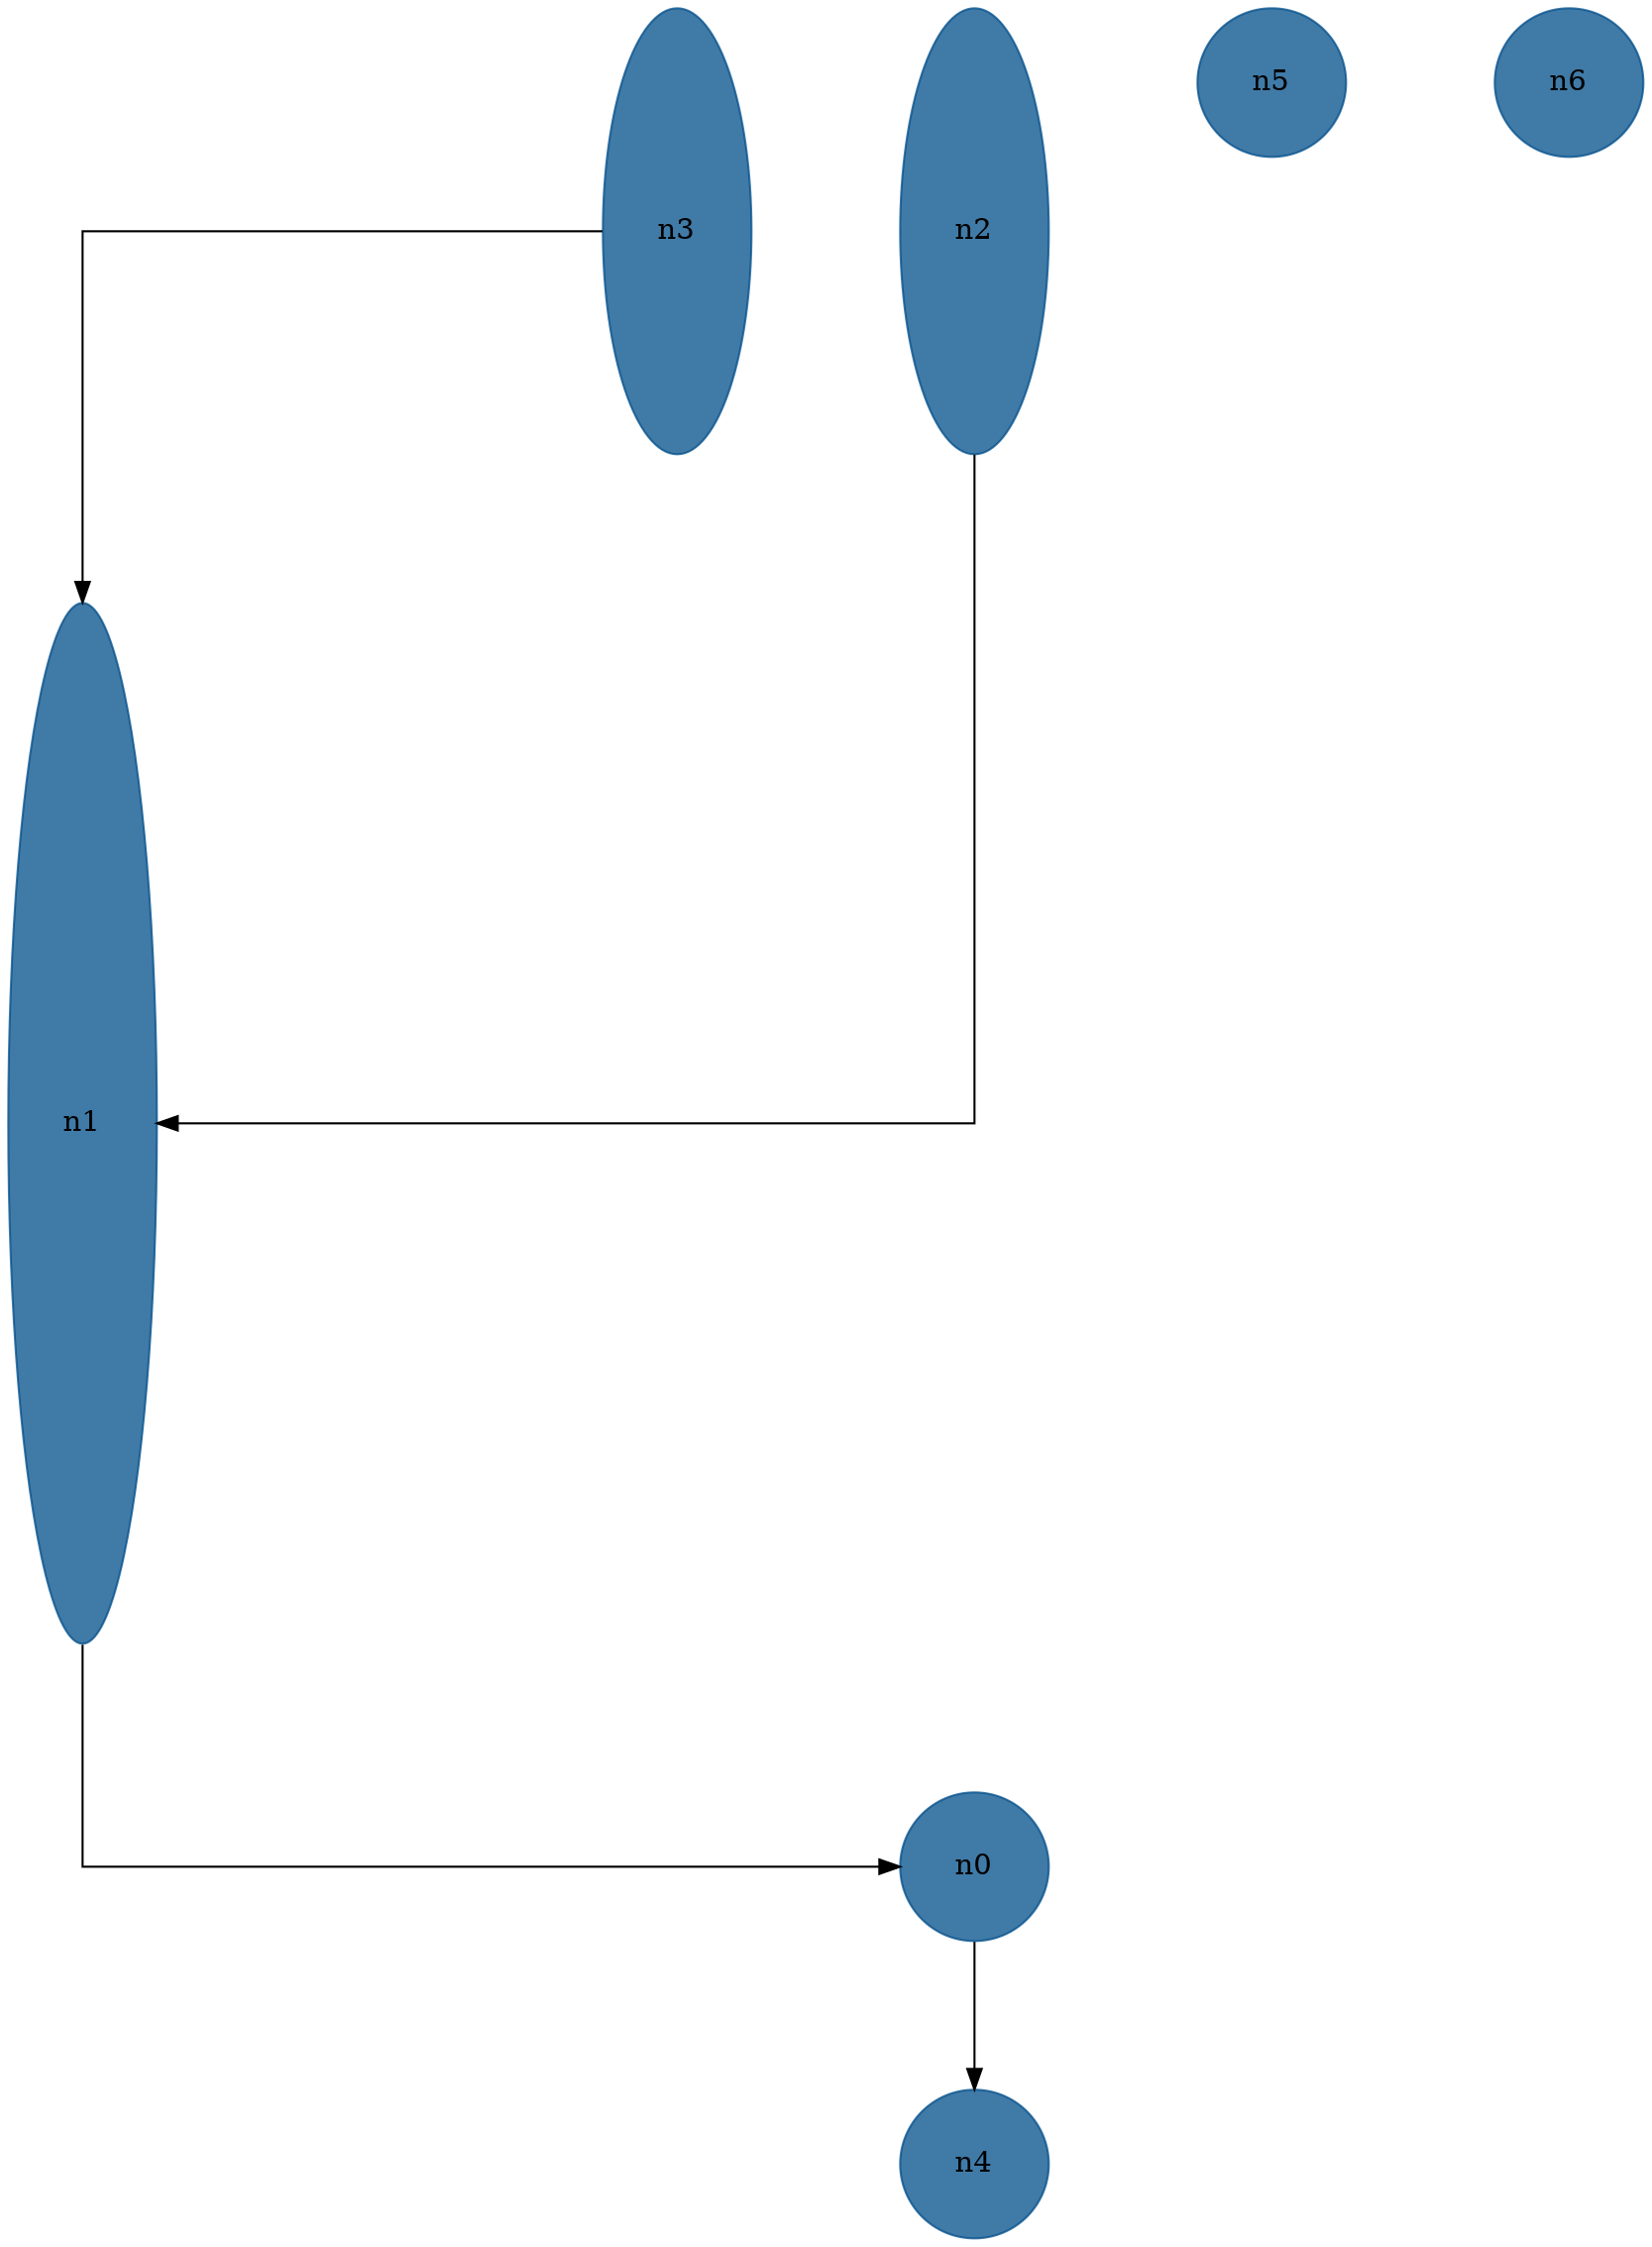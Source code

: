 //do not use DOT to generate pdf use NEATO or FDP
digraph{
layout="neato";
splines="ortho";
n2[shape="ellipse", style="filled", color="#004E8ABF", pos="8,15!", height="3", width="1"];
n2 -> n1;
n3[shape="ellipse", style="filled", color="#004E8ABF", pos="6,15!", height="3", width="1"];
n3 -> n1;
n5[shape="ellipse", style="filled", color="#004E8ABF", pos="10,16!", height="1", width="1"];
n6[shape="ellipse", style="filled", color="#004E8ABF", pos="12,16!", height="1", width="1"];
n1[shape="ellipse", style="filled", color="#004E8ABF", pos="2,9!", height="7", width="1"];
n1 -> n0;
n0[shape="ellipse", style="filled", color="#004E8ABF", pos="8,4!", height="1", width="1"];
n0 -> n4;
n4[shape="ellipse", style="filled", color="#004E8ABF", pos="8,2!", height="1", width="1"];
}